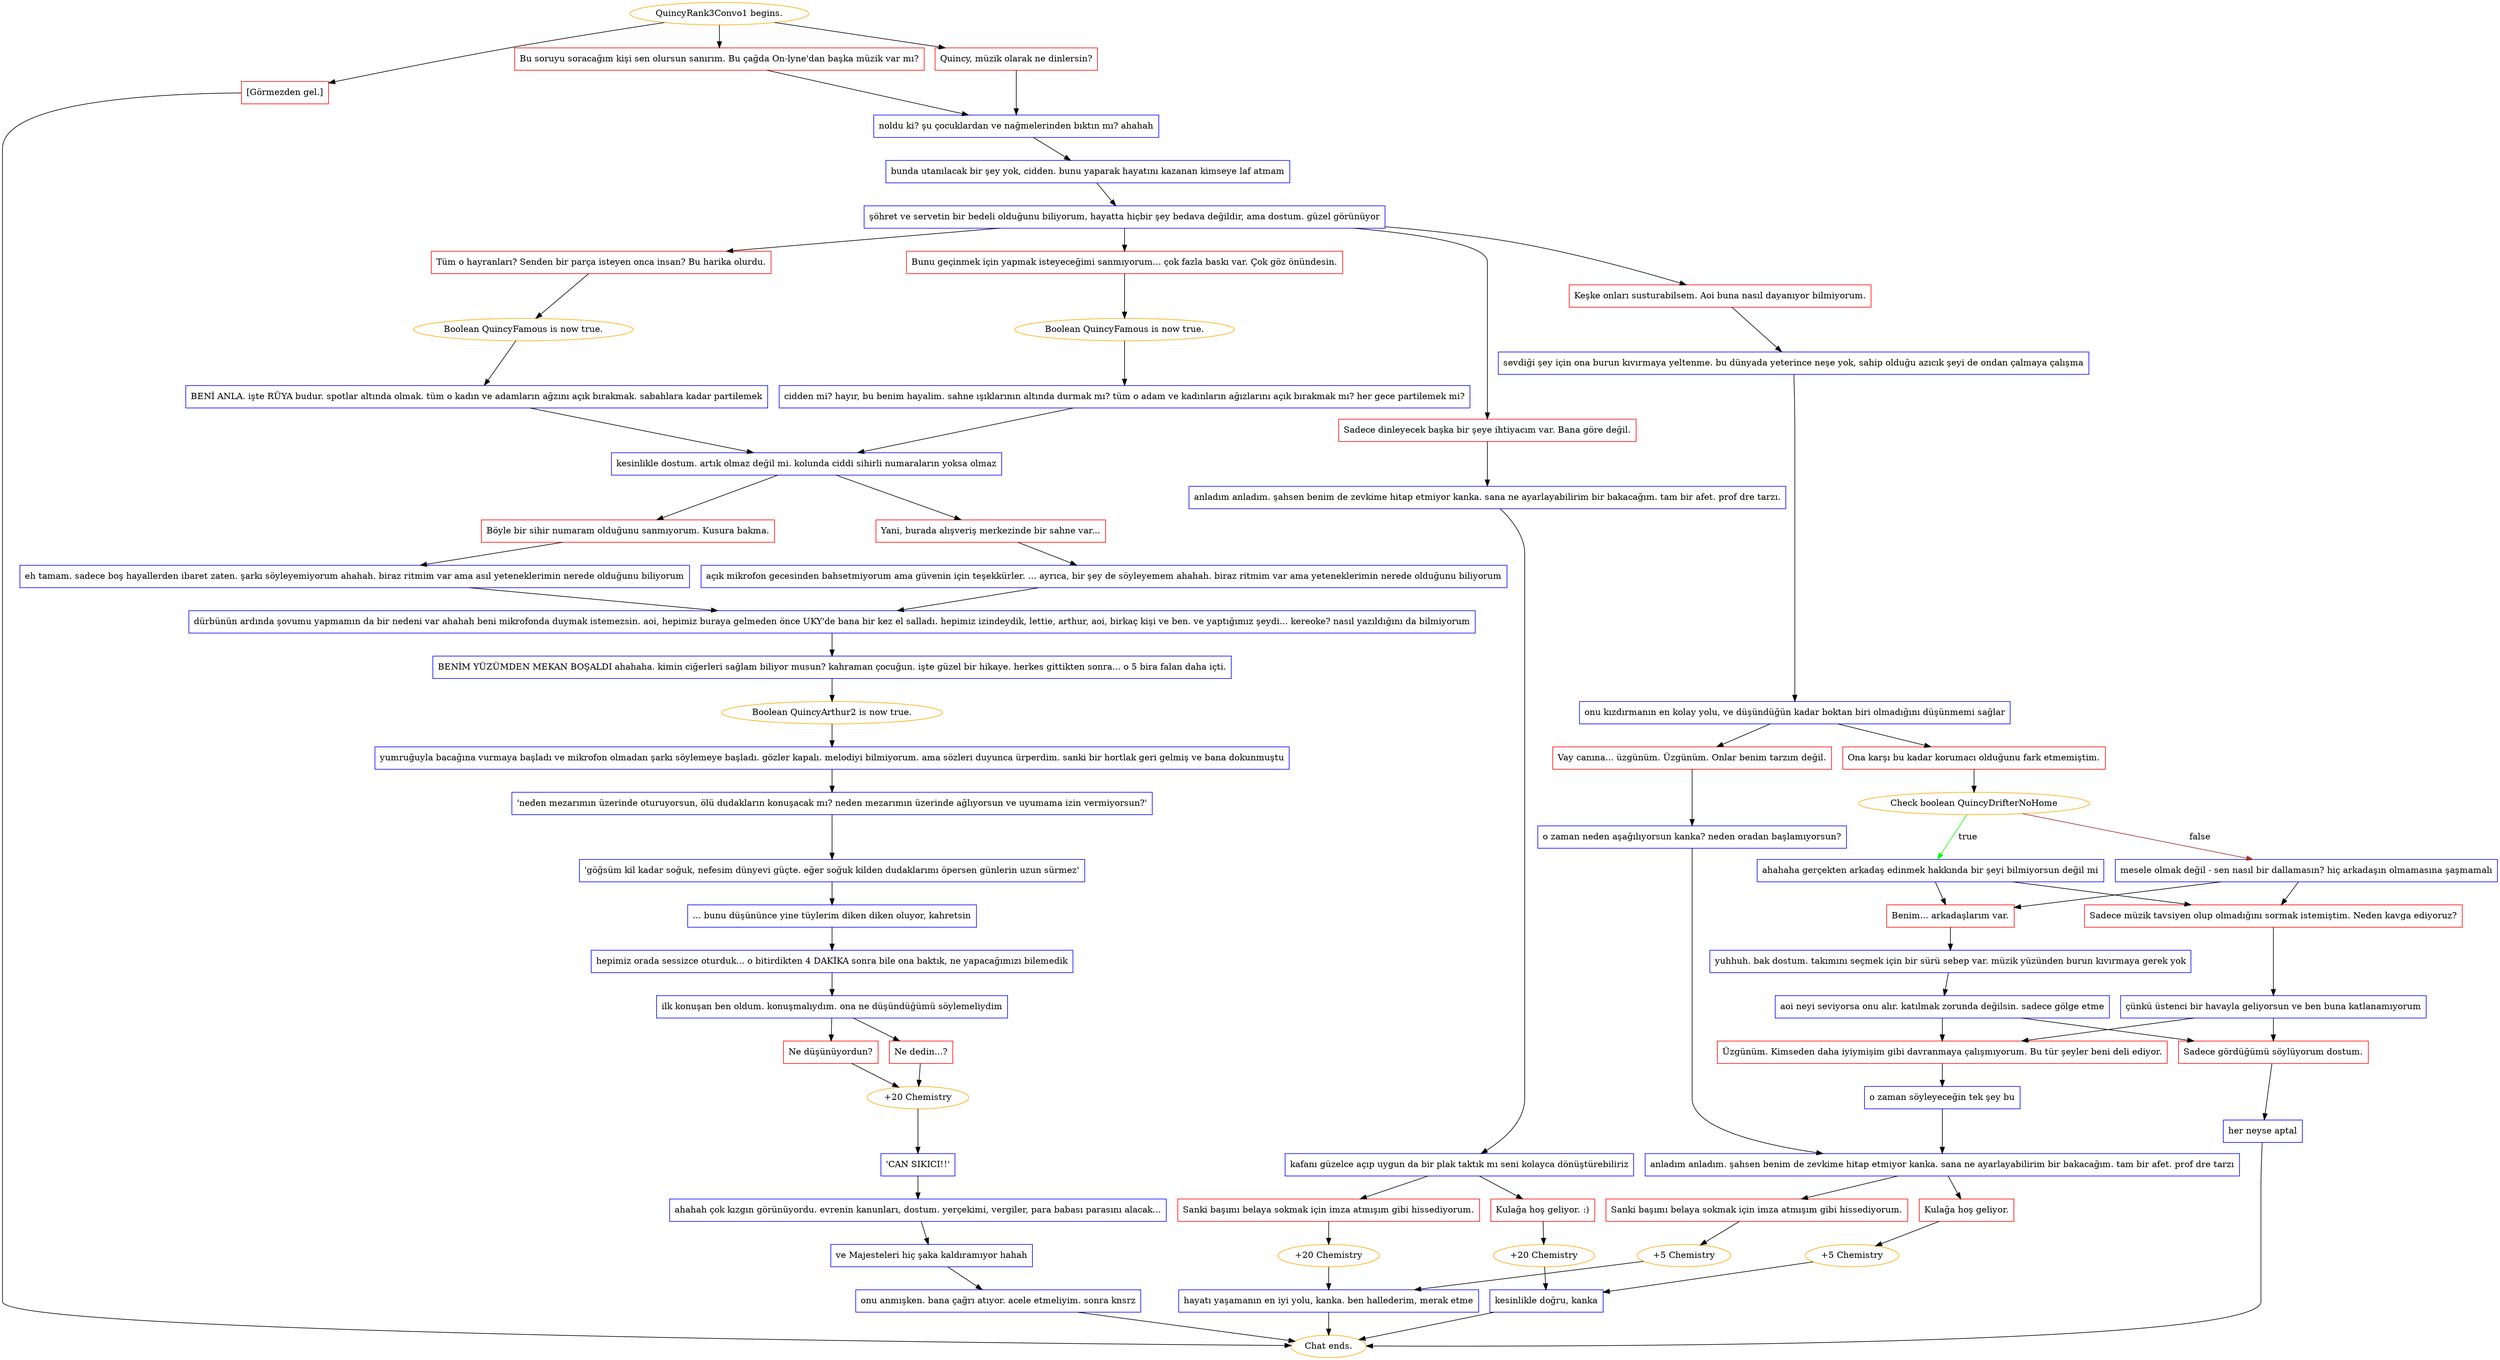 digraph {
	"QuincyRank3Convo1 begins." [color=orange];
		"QuincyRank3Convo1 begins." -> j4054418882;
		"QuincyRank3Convo1 begins." -> j2390515140;
		"QuincyRank3Convo1 begins." -> j1155504604;
	j4054418882 [label="Bu soruyu soracağım kişi sen olursun sanırım. Bu çağda On-lyne'dan başka müzik var mı?",shape=box,color=red];
		j4054418882 -> j1257888887;
	j2390515140 [label="Quincy, müzik olarak ne dinlersin?",shape=box,color=red];
		j2390515140 -> j1257888887;
	j1155504604 [label="[Görmezden gel.]",shape=box,color=red];
		j1155504604 -> "Chat ends.";
	j1257888887 [label="noldu ki? şu çocuklardan ve nağmelerinden bıktın mı? ahahah",shape=box,color=blue];
		j1257888887 -> j1656895454;
	"Chat ends." [color=orange];
	j1656895454 [label="bunda utanılacak bir şey yok, cidden. bunu yaparak hayatını kazanan kimseye laf atmam",shape=box,color=blue];
		j1656895454 -> j1430852338;
	j1430852338 [label="şöhret ve servetin bir bedeli olduğunu biliyorum, hayatta hiçbir şey bedava değildir, ama dostum. güzel görünüyor",shape=box,color=blue];
		j1430852338 -> j1298378256;
		j1430852338 -> j2318561562;
		j1430852338 -> j2403542468;
		j1430852338 -> j4117459616;
	j1298378256 [label="Sadece dinleyecek başka bir şeye ihtiyacım var. Bana göre değil.",shape=box,color=red];
		j1298378256 -> j4268673489;
	j2318561562 [label="Bunu geçinmek için yapmak isteyeceğimi sanmıyorum... çok fazla baskı var. Çok göz önündesin.",shape=box,color=red];
		j2318561562 -> j1976884984;
	j2403542468 [label="Tüm o hayranları? Senden bir parça isteyen onca insan? Bu harika olurdu.",shape=box,color=red];
		j2403542468 -> j3091566325;
	j4117459616 [label="Keşke onları susturabilsem. Aoi buna nasıl dayanıyor bilmiyorum.",shape=box,color=red];
		j4117459616 -> j3104162645;
	j4268673489 [label="anladım anladım. şahsen benim de zevkime hitap etmiyor kanka. sana ne ayarlayabilirim bir bakacağım. tam bir afet. prof dre tarzı.",shape=box,color=blue];
		j4268673489 -> j1038958369;
	j1976884984 [label="Boolean QuincyFamous is now true.",color=orange];
		j1976884984 -> j2633756989;
	j3091566325 [label="Boolean QuincyFamous is now true.",color=orange];
		j3091566325 -> j3775355891;
	j3104162645 [label="sevdiği şey için ona burun kıvırmaya yeltenme. bu dünyada yeterince neşe yok, sahip olduğu azıcık şeyi de ondan çalmaya çalışma",shape=box,color=blue];
		j3104162645 -> j867644141;
	j1038958369 [label="kafanı güzelce açıp uygun da bir plak taktık mı seni kolayca dönüştürebiliriz",shape=box,color=blue];
		j1038958369 -> j2804385598;
		j1038958369 -> j1606045215;
	j2633756989 [label="cidden mi? hayır, bu benim hayalim. sahne ışıklarının altında durmak mı? tüm o adam ve kadınların ağızlarını açık bırakmak mı? her gece partilemek mi?",shape=box,color=blue];
		j2633756989 -> j2065748581;
	j3775355891 [label="BENİ ANLA. işte RÜYA budur. spotlar altında olmak. tüm o kadın ve adamların ağzını açık bırakmak. sabahlara kadar partilemek",shape=box,color=blue];
		j3775355891 -> j2065748581;
	j867644141 [label="onu kızdırmanın en kolay yolu, ve düşündüğün kadar boktan biri olmadığını düşünmemi sağlar",shape=box,color=blue];
		j867644141 -> j2540176181;
		j867644141 -> j4161813947;
	j2804385598 [label="Kulağa hoş geliyor. :)",shape=box,color=red];
		j2804385598 -> j947403840;
	j1606045215 [label="Sanki başımı belaya sokmak için imza atmışım gibi hissediyorum.",shape=box,color=red];
		j1606045215 -> j572791002;
	j2065748581 [label="kesinlikle dostum. artık olmaz değil mi. kolunda ciddi sihirli numaraların yoksa olmaz",shape=box,color=blue];
		j2065748581 -> j3801951369;
		j2065748581 -> j467768732;
	j2540176181 [label="Vay canına... üzgünüm. Üzgünüm. Onlar benim tarzım değil.",shape=box,color=red];
		j2540176181 -> j4140471703;
	j4161813947 [label="Ona karşı bu kadar korumacı olduğunu fark etmemiştim.",shape=box,color=red];
		j4161813947 -> j3113415140;
	j947403840 [label="+20 Chemistry",color=orange];
		j947403840 -> j3694853325;
	j572791002 [label="+20 Chemistry",color=orange];
		j572791002 -> j2999593143;
	j3801951369 [label="Yani, burada alışveriş merkezinde bir sahne var...",shape=box,color=red];
		j3801951369 -> j123843569;
	j467768732 [label="Böyle bir sihir numaram olduğunu sanmıyorum. Kusura bakma.",shape=box,color=red];
		j467768732 -> j3025300005;
	j4140471703 [label="o zaman neden aşağılıyorsun kanka? neden oradan başlamıyorsun?",shape=box,color=blue];
		j4140471703 -> j3931602463;
	j3113415140 [label="Check boolean QuincyDrifterNoHome",color=orange];
		j3113415140 -> j3217350161 [label=true,color=green];
		j3113415140 -> j2057167483 [label=false,color=brown];
	j3694853325 [label="kesinlikle doğru, kanka",shape=box,color=blue];
		j3694853325 -> "Chat ends.";
	j2999593143 [label="hayatı yaşamanın en iyi yolu, kanka. ben hallederim, merak etme",shape=box,color=blue];
		j2999593143 -> "Chat ends.";
	j123843569 [label="açık mikrofon gecesinden bahsetmiyorum ama güvenin için teşekkürler. ... ayrıca, bir şey de söyleyemem ahahah. biraz ritmim var ama yeteneklerimin nerede olduğunu biliyorum",shape=box,color=blue];
		j123843569 -> j3944672938;
	j3025300005 [label="eh tamam. sadece boş hayallerden ibaret zaten. şarkı söyleyemiyorum ahahah. biraz ritmim var ama asıl yeteneklerimin nerede olduğunu biliyorum",shape=box,color=blue];
		j3025300005 -> j3944672938;
	j3931602463 [label="anladım anladım. şahsen benim de zevkime hitap etmiyor kanka. sana ne ayarlayabilirim bir bakacağım. tam bir afet. prof dre tarzı",shape=box,color=blue];
		j3931602463 -> j2847854714;
		j3931602463 -> j2945960521;
	j3217350161 [label="ahahaha gerçekten arkadaş edinmek hakkında bir şeyi bilmiyorsun değil mi",shape=box,color=blue];
		j3217350161 -> j2269415017;
		j3217350161 -> j2127484408;
	j2057167483 [label="mesele olmak değil - sen nasıl bir dallamasın? hiç arkadaşın olmamasına şaşmamalı",shape=box,color=blue];
		j2057167483 -> j2269415017;
		j2057167483 -> j2127484408;
	j3944672938 [label="dürbünün ardında şovumu yapmamın da bir nedeni var ahahah beni mikrofonda duymak istemezsin. aoi, hepimiz buraya gelmeden önce UKY'de bana bir kez el salladı. hepimiz izindeydik, lettie, arthur, aoi, birkaç kişi ve ben. ve yaptığımız şeydi... kereoke? nasıl yazıldığını da bilmiyorum",shape=box,color=blue];
		j3944672938 -> j2991094469;
	j2847854714 [label="Kulağa hoş geliyor.",shape=box,color=red];
		j2847854714 -> j811051676;
	j2945960521 [label="Sanki başımı belaya sokmak için imza atmışım gibi hissediyorum.",shape=box,color=red];
		j2945960521 -> j300801639;
	j2269415017 [label="Benim... arkadaşlarım var.",shape=box,color=red];
		j2269415017 -> j3877718118;
	j2127484408 [label="Sadece müzik tavsiyen olup olmadığını sormak istemiştim. Neden kavga ediyoruz?",shape=box,color=red];
		j2127484408 -> j3750411827;
	j2991094469 [label="BENİM YÜZÜMDEN MEKAN BOŞALDI ahahaha. kimin ciğerleri sağlam biliyor musun? kahraman çocuğun. işte güzel bir hikaye. herkes gittikten sonra... o 5 bira falan daha içti.",shape=box,color=blue];
		j2991094469 -> j1448336682;
	j811051676 [label="+5 Chemistry",color=orange];
		j811051676 -> j3694853325;
	j300801639 [label="+5 Chemistry",color=orange];
		j300801639 -> j2999593143;
	j3877718118 [label="yuhhuh. bak dostum. takımını seçmek için bir sürü sebep var. müzik yüzünden burun kıvırmaya gerek yok",shape=box,color=blue];
		j3877718118 -> j2264733301;
	j3750411827 [label="çünkü üstenci bir havayla geliyorsun ve ben buna katlanamıyorum",shape=box,color=blue];
		j3750411827 -> j1596904563;
		j3750411827 -> j2065228827;
	j1448336682 [label="Boolean QuincyArthur2 is now true.",color=orange];
		j1448336682 -> j4276381136;
	j2264733301 [label="aoi neyi seviyorsa onu alır. katılmak zorunda değilsin. sadece gölge etme",shape=box,color=blue];
		j2264733301 -> j1596904563;
		j2264733301 -> j2065228827;
	j1596904563 [label="Üzgünüm. Kimseden daha iyiymişim gibi davranmaya çalışmıyorum. Bu tür şeyler beni deli ediyor.",shape=box,color=red];
		j1596904563 -> j2451576246;
	j2065228827 [label="Sadece gördüğümü söylüyorum dostum.",shape=box,color=red];
		j2065228827 -> j1363710230;
	j4276381136 [label="yumruğuyla bacağına vurmaya başladı ve mikrofon olmadan şarkı söylemeye başladı. gözler kapalı. melodiyi bilmiyorum. ama sözleri duyunca ürperdim. sanki bir hortlak geri gelmiş ve bana dokunmuştu",shape=box,color=blue];
		j4276381136 -> j1472810668;
	j2451576246 [label="o zaman söyleyeceğin tek şey bu",shape=box,color=blue];
		j2451576246 -> j3931602463;
	j1363710230 [label="her neyse aptal",shape=box,color=blue];
		j1363710230 -> "Chat ends.";
	j1472810668 [label="'neden mezarımın üzerinde oturuyorsun, ölü dudakların konuşacak mı? neden mezarımın üzerinde ağlıyorsun ve uyumama izin vermiyorsun?'",shape=box,color=blue];
		j1472810668 -> j3574887808;
	j3574887808 [label="'göğsüm kil kadar soğuk, nefesim dünyevi güçte. eğer soğuk kilden dudaklarımı öpersen günlerin uzun sürmez'",shape=box,color=blue];
		j3574887808 -> j2567035686;
	j2567035686 [label="... bunu düşününce yine tüylerim diken diken oluyor, kahretsin",shape=box,color=blue];
		j2567035686 -> j643154869;
	j643154869 [label="hepimiz orada sessizce oturduk... o bitirdikten 4 DAKİKA sonra bile ona baktık, ne yapacağımızı bilemedik",shape=box,color=blue];
		j643154869 -> j4112004211;
	j4112004211 [label="ilk konuşan ben oldum. konuşmalıydım. ona ne düşündüğümü söylemeliydim",shape=box,color=blue];
		j4112004211 -> j2216867458;
		j4112004211 -> j1217715458;
	j2216867458 [label="Ne dedin...?",shape=box,color=red];
		j2216867458 -> j1718489700;
	j1217715458 [label="Ne düşünüyordun?",shape=box,color=red];
		j1217715458 -> j1718489700;
	j1718489700 [label="+20 Chemistry",color=orange];
		j1718489700 -> j2112048636;
	j2112048636 [label="'CAN SIKICI!!'",shape=box,color=blue];
		j2112048636 -> j881166419;
	j881166419 [label="ahahah çok kızgın görünüyordu. evrenin kanunları, dostum. yerçekimi, vergiler, para babası parasını alacak...",shape=box,color=blue];
		j881166419 -> j303947441;
	j303947441 [label="ve Majesteleri hiç şaka kaldıramıyor hahah",shape=box,color=blue];
		j303947441 -> j3357728664;
	j3357728664 [label="onu anmışken. bana çağrı atıyor. acele etmeliyim. sonra knsrz",shape=box,color=blue];
		j3357728664 -> "Chat ends.";
}